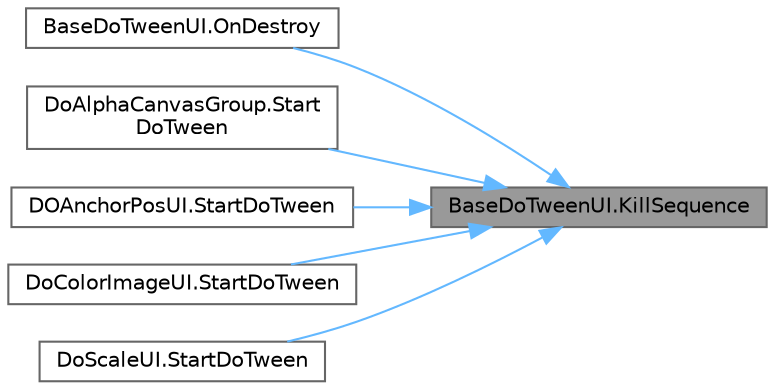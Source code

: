 digraph "BaseDoTweenUI.KillSequence"
{
 // LATEX_PDF_SIZE
  bgcolor="transparent";
  edge [fontname=Helvetica,fontsize=10,labelfontname=Helvetica,labelfontsize=10];
  node [fontname=Helvetica,fontsize=10,shape=box,height=0.2,width=0.4];
  rankdir="RL";
  Node1 [id="Node000001",label="BaseDoTweenUI.KillSequence",height=0.2,width=0.4,color="gray40", fillcolor="grey60", style="filled", fontcolor="black",tooltip=" "];
  Node1 -> Node2 [id="edge1_Node000001_Node000002",dir="back",color="steelblue1",style="solid",tooltip=" "];
  Node2 [id="Node000002",label="BaseDoTweenUI.OnDestroy",height=0.2,width=0.4,color="grey40", fillcolor="white", style="filled",URL="$class_base_do_tween_u_i.html#a0dbae14d13d6e73c73c05b8635ce46b1",tooltip=" "];
  Node1 -> Node3 [id="edge2_Node000001_Node000003",dir="back",color="steelblue1",style="solid",tooltip=" "];
  Node3 [id="Node000003",label="DoAlphaCanvasGroup.Start\lDoTween",height=0.2,width=0.4,color="grey40", fillcolor="white", style="filled",URL="$class_do_alpha_canvas_group.html#a6913f8aaf9fd7252f4b2a3227ffac925",tooltip=" "];
  Node1 -> Node4 [id="edge3_Node000001_Node000004",dir="back",color="steelblue1",style="solid",tooltip=" "];
  Node4 [id="Node000004",label="DOAnchorPosUI.StartDoTween",height=0.2,width=0.4,color="grey40", fillcolor="white", style="filled",URL="$class_d_o_anchor_pos_u_i.html#ac5889d10ba01106d2820af49f6c894ec",tooltip=" "];
  Node1 -> Node5 [id="edge4_Node000001_Node000005",dir="back",color="steelblue1",style="solid",tooltip=" "];
  Node5 [id="Node000005",label="DoColorImageUI.StartDoTween",height=0.2,width=0.4,color="grey40", fillcolor="white", style="filled",URL="$class_do_color_image_u_i.html#a874ef0d208520d997db83ba45a750179",tooltip=" "];
  Node1 -> Node6 [id="edge5_Node000001_Node000006",dir="back",color="steelblue1",style="solid",tooltip=" "];
  Node6 [id="Node000006",label="DoScaleUI.StartDoTween",height=0.2,width=0.4,color="grey40", fillcolor="white", style="filled",URL="$class_do_scale_u_i.html#a0318eb1eea1fdff79a769efabed5fb95",tooltip=" "];
}
